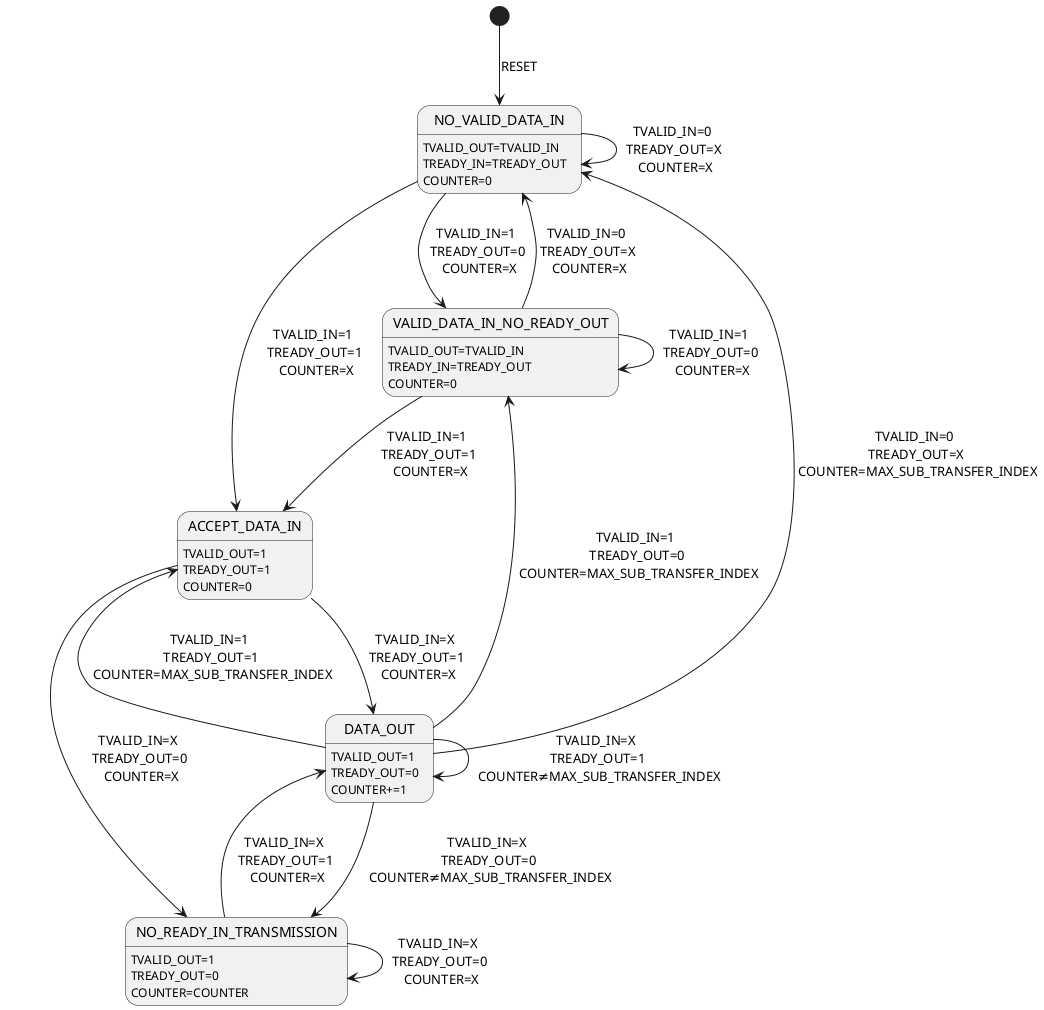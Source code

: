 @startuml
[*] --> NO_VALID_DATA_IN : RESET

NO_VALID_DATA_IN : TVALID_OUT=TVALID_IN
NO_VALID_DATA_IN : TREADY_IN=TREADY_OUT
NO_VALID_DATA_IN : COUNTER=0
'----------------------------------------------
NO_VALID_DATA_IN --> NO_VALID_DATA_IN :           TVALID_IN=0 \n TREADY_OUT=X \n COUNTER=X
NO_VALID_DATA_IN --> VALID_DATA_IN_NO_READY_OUT : TVALID_IN=1 \n TREADY_OUT=0 \n COUNTER=X
NO_VALID_DATA_IN --> ACCEPT_DATA_IN :             TVALID_IN=1 \n TREADY_OUT=1 \n COUNTER=X


VALID_DATA_IN_NO_READY_OUT : TVALID_OUT=TVALID_IN
VALID_DATA_IN_NO_READY_OUT : TREADY_IN=TREADY_OUT
VALID_DATA_IN_NO_READY_OUT : COUNTER=0
'----------------------------------------------
VALID_DATA_IN_NO_READY_OUT --> VALID_DATA_IN_NO_READY_OUT : TVALID_IN=1 \n TREADY_OUT=0 \n COUNTER=X
VALID_DATA_IN_NO_READY_OUT --> ACCEPT_DATA_IN :             TVALID_IN=1 \n TREADY_OUT=1 \n COUNTER=X
VALID_DATA_IN_NO_READY_OUT --> NO_VALID_DATA_IN :           TVALID_IN=0 \n TREADY_OUT=X \n COUNTER=X


ACCEPT_DATA_IN : TVALID_OUT=1
ACCEPT_DATA_IN : TREADY_OUT=1
ACCEPT_DATA_IN : COUNTER=0
'---------------------------------------------
ACCEPT_DATA_IN --> DATA_OUT :                   TVALID_IN=X \n TREADY_OUT=1 \n COUNTER=X
ACCEPT_DATA_IN --> NO_READY_IN_TRANSMISSION :   TVALID_IN=X \n TREADY_OUT=0 \n COUNTER=X


NO_READY_IN_TRANSMISSION : TVALID_OUT=1
NO_READY_IN_TRANSMISSION : TREADY_OUT=0
NO_READY_IN_TRANSMISSION : COUNTER=COUNTER
'---------------------------------------------
NO_READY_IN_TRANSMISSION --> NO_READY_IN_TRANSMISSION : TVALID_IN=X \n TREADY_OUT=0 \n COUNTER=X
NO_READY_IN_TRANSMISSION --> DATA_OUT :                 TVALID_IN=X \n TREADY_OUT=1 \n COUNTER=X


DATA_OUT : TVALID_OUT=1
DATA_OUT : TREADY_OUT=0
DATA_OUT : COUNTER+=1
'---------------------------------------------
DATA_OUT --> DATA_OUT :                   TVALID_IN=X \n TREADY_OUT=1 \n COUNTER≠MAX_SUB_TRANSFER_INDEX
DATA_OUT --> NO_READY_IN_TRANSMISSION :   TVALID_IN=X \n TREADY_OUT=0 \n COUNTER≠MAX_SUB_TRANSFER_INDEX
DATA_OUT --> ACCEPT_DATA_IN :             TVALID_IN=1 \n TREADY_OUT=1 \n COUNTER=MAX_SUB_TRANSFER_INDEX
DATA_OUT --> VALID_DATA_IN_NO_READY_OUT : TVALID_IN=1 \n TREADY_OUT=0 \n COUNTER=MAX_SUB_TRANSFER_INDEX
DATA_OUT --> NO_VALID_DATA_IN :           TVALID_IN=0 \n TREADY_OUT=X \n COUNTER=MAX_SUB_TRANSFER_INDEX

@enduml
